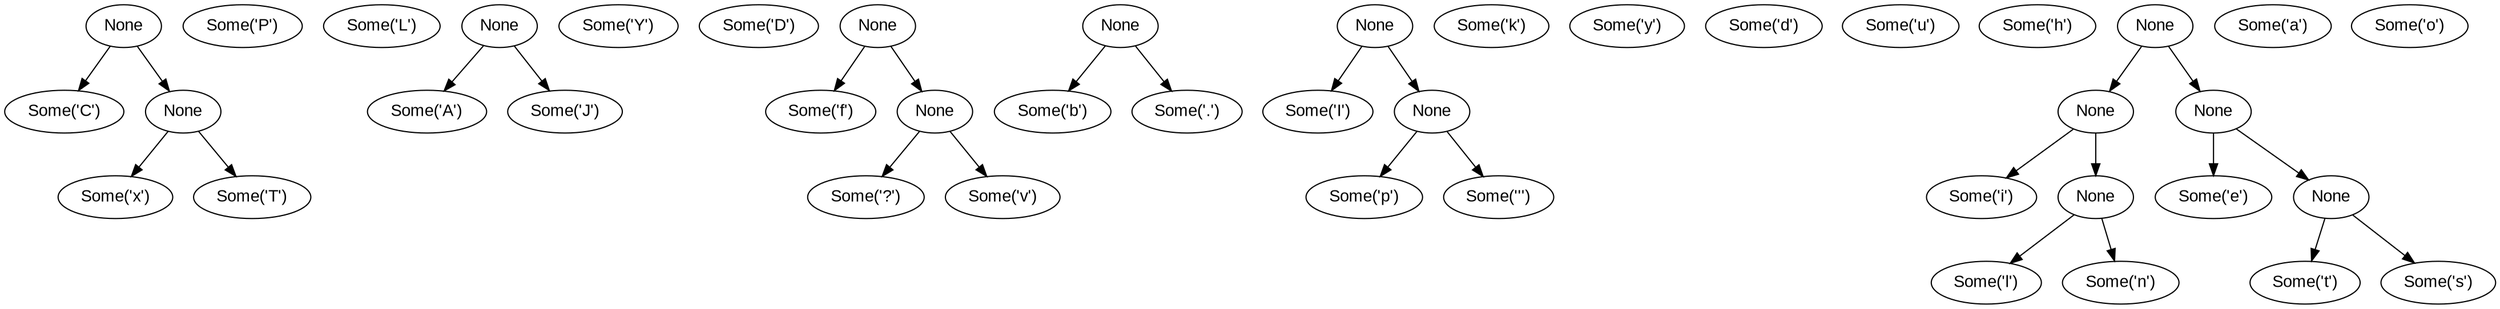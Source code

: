 digraph BST {
	node [fontname="Arial"]
	l23 [ label = "Some('x')" ];
	l27 [ label = "Some('T')" ];
	l18 [ label = "Some('P')" ];
	l17 [ label = "Some('L')" ];
	l31 [ label = "Some('A')" ];
	l14 [ label = "Some('J')" ];
	l4 [ label = "Some('C')" ];
	l43 [ label = "None" ];
	l45 [ label = "None" ];
	l46 [ label = "None" ];
	l42 [ label = "Some('Y')" ];
	l36 [ label = "Some('D')" ];
	l8 [ label = "Some('?')" ];
	l35 [ label = "Some('v')" ];
	l30 [ label = "Some('b')" ];
	l25 [ label = "Some('.')" ];
	l1 [ label = "Some('p')" ];
	l32 [ label = "Some('\'')" ];
	l10 [ label = "Some('f')" ];
	l49 [ label = "None" ];
	l16 [ label = "Some('k')" ];
	l50 [ label = "None" ];
	l13 [ label = "Some('I')" ];
	l51 [ label = "None" ];
	l52 [ label = "None" ];
	l29 [ label = "Some('y')" ];
	l12 [ label = "Some('d')" ];
	l28 [ label = "Some('u')" ];
	l41 [ label = "Some('h')" ];
	l54 [ label = "None" ];
	l21 [ label = "Some('l')" ];
	l2 [ label = "Some('n')" ];
	l34 [ label = "Some('a')" ];
	l33 [ label = "Some('o')" ];
	l15 [ label = "Some('t')" ];
	l40 [ label = "Some('s')" ];
	l0 [ label = "Some('i')" ];
	l58 [ label = "None" ];
	l6 [ label = "Some('e')" ];
	l60 [ label = "None" ];
	l61 [ label = "None" ];
	l62 [ label = "None" ];
	l63 [ label = "None" ];
	l43 -> { l23 l27 };
	l45 -> { l31 l14 };
	l46 -> { l4 l43 };
	l49 -> { l8 l35 };
	l50 -> { l30 l25 };
	l51 -> { l1 l32 };
	l52 -> { l10 l49 };
	l54 -> { l13 l51 };
	l58 -> { l21 l2 };
	l60 -> { l15 l40 };
	l61 -> { l0 l58 };
	l62 -> { l6 l60 };
	l63 -> { l61 l62 };
}